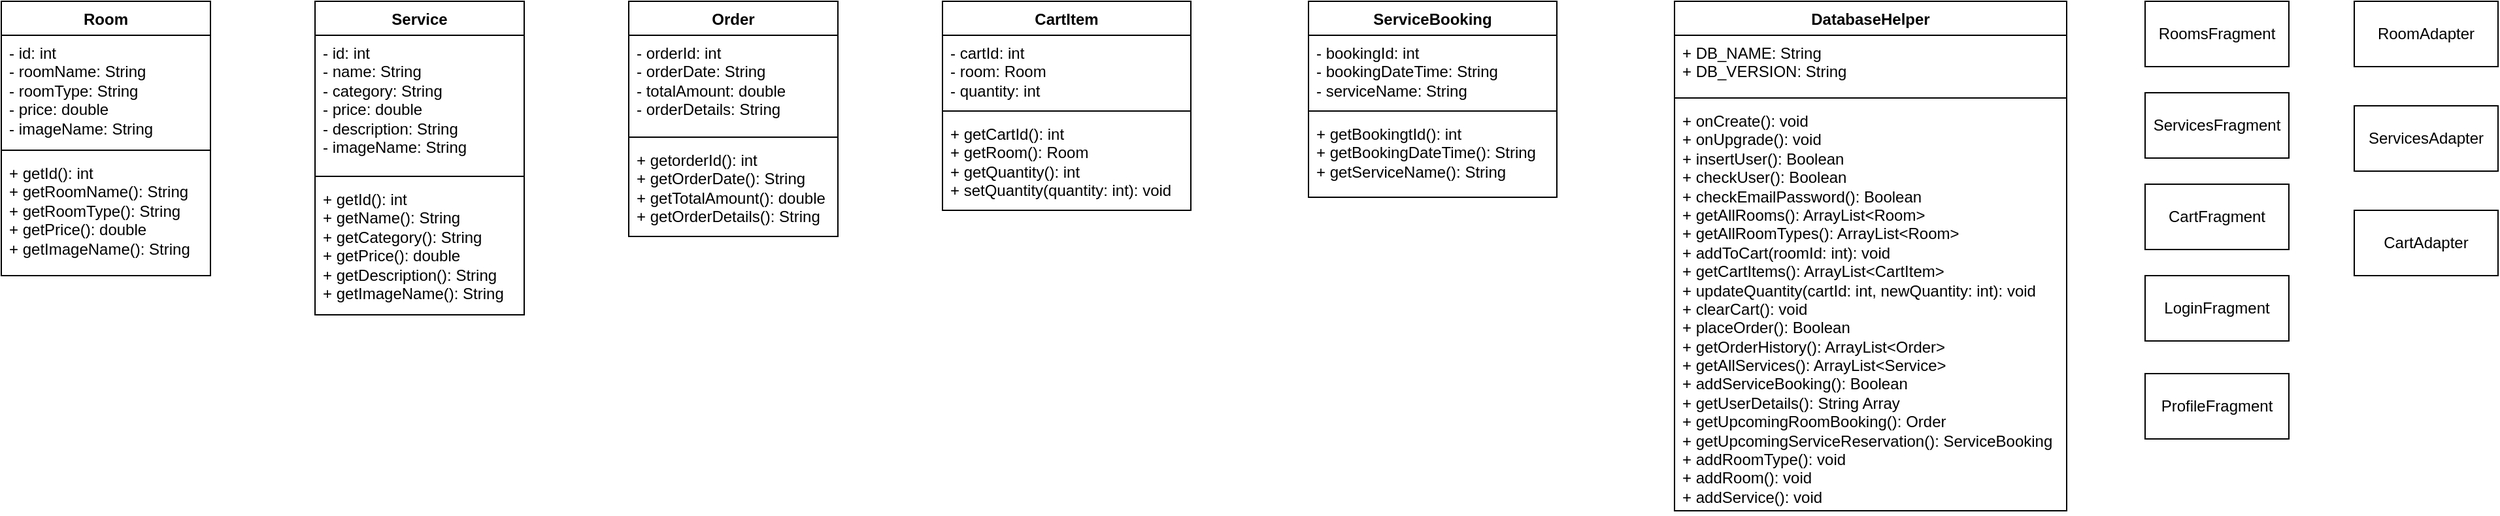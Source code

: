 <mxfile version="28.2.7">
  <diagram name="Page-1" id="-FD-WwoNRSB1jqXmBbmY">
    <mxGraphModel dx="778" dy="476" grid="1" gridSize="10" guides="1" tooltips="1" connect="1" arrows="1" fold="1" page="1" pageScale="1" pageWidth="850" pageHeight="1100" math="0" shadow="0">
      <root>
        <mxCell id="0" />
        <mxCell id="1" parent="0" />
        <mxCell id="3gHYaD6FzkBsOfii6fHW-1" value="Room" style="swimlane;fontStyle=1;align=center;verticalAlign=top;childLayout=stackLayout;horizontal=1;startSize=26;horizontalStack=0;resizeParent=1;resizeParentMax=0;resizeLast=0;collapsible=1;marginBottom=0;whiteSpace=wrap;html=1;" parent="1" vertex="1">
          <mxGeometry x="160" y="240" width="160" height="210" as="geometry">
            <mxRectangle x="141" y="200" width="70" height="30" as="alternateBounds" />
          </mxGeometry>
        </mxCell>
        <mxCell id="3gHYaD6FzkBsOfii6fHW-2" value="- id: int&lt;div&gt;- roomName: String&lt;/div&gt;&lt;div&gt;- roomType: String&lt;/div&gt;&lt;div&gt;- price: double&lt;/div&gt;&lt;div&gt;- imageName: String&lt;/div&gt;" style="text;strokeColor=none;fillColor=none;align=left;verticalAlign=top;spacingLeft=4;spacingRight=4;overflow=hidden;rotatable=0;points=[[0,0.5],[1,0.5]];portConstraint=eastwest;whiteSpace=wrap;html=1;" parent="3gHYaD6FzkBsOfii6fHW-1" vertex="1">
          <mxGeometry y="26" width="160" height="84" as="geometry" />
        </mxCell>
        <mxCell id="3gHYaD6FzkBsOfii6fHW-3" value="" style="line;strokeWidth=1;fillColor=none;align=left;verticalAlign=middle;spacingTop=-1;spacingLeft=3;spacingRight=3;rotatable=0;labelPosition=right;points=[];portConstraint=eastwest;strokeColor=inherit;" parent="3gHYaD6FzkBsOfii6fHW-1" vertex="1">
          <mxGeometry y="110" width="160" height="8" as="geometry" />
        </mxCell>
        <mxCell id="3gHYaD6FzkBsOfii6fHW-4" value="+ getId(): int&lt;div&gt;+ getRoomName(): String&lt;/div&gt;&lt;div&gt;+ getRoomType(): String&lt;/div&gt;&lt;div&gt;+ getPrice(): double&lt;/div&gt;&lt;div&gt;+ getImageName(): String&lt;/div&gt;" style="text;strokeColor=none;fillColor=none;align=left;verticalAlign=top;spacingLeft=4;spacingRight=4;overflow=hidden;rotatable=0;points=[[0,0.5],[1,0.5]];portConstraint=eastwest;whiteSpace=wrap;html=1;" parent="3gHYaD6FzkBsOfii6fHW-1" vertex="1">
          <mxGeometry y="118" width="160" height="92" as="geometry" />
        </mxCell>
        <mxCell id="3gHYaD6FzkBsOfii6fHW-5" value="Service" style="swimlane;fontStyle=1;align=center;verticalAlign=top;childLayout=stackLayout;horizontal=1;startSize=26;horizontalStack=0;resizeParent=1;resizeParentMax=0;resizeLast=0;collapsible=1;marginBottom=0;whiteSpace=wrap;html=1;" parent="1" vertex="1">
          <mxGeometry x="400" y="240" width="160" height="240" as="geometry">
            <mxRectangle x="141" y="200" width="70" height="30" as="alternateBounds" />
          </mxGeometry>
        </mxCell>
        <mxCell id="3gHYaD6FzkBsOfii6fHW-6" value="- id: int&lt;div&gt;- name: String&lt;/div&gt;&lt;div&gt;- category: String&lt;/div&gt;&lt;div&gt;- price: double&lt;/div&gt;&lt;div&gt;- description: String&lt;/div&gt;&lt;div&gt;- imageName: String&lt;/div&gt;" style="text;strokeColor=none;fillColor=none;align=left;verticalAlign=top;spacingLeft=4;spacingRight=4;overflow=hidden;rotatable=0;points=[[0,0.5],[1,0.5]];portConstraint=eastwest;whiteSpace=wrap;html=1;" parent="3gHYaD6FzkBsOfii6fHW-5" vertex="1">
          <mxGeometry y="26" width="160" height="104" as="geometry" />
        </mxCell>
        <mxCell id="3gHYaD6FzkBsOfii6fHW-7" value="" style="line;strokeWidth=1;fillColor=none;align=left;verticalAlign=middle;spacingTop=-1;spacingLeft=3;spacingRight=3;rotatable=0;labelPosition=right;points=[];portConstraint=eastwest;strokeColor=inherit;" parent="3gHYaD6FzkBsOfii6fHW-5" vertex="1">
          <mxGeometry y="130" width="160" height="8" as="geometry" />
        </mxCell>
        <mxCell id="3gHYaD6FzkBsOfii6fHW-8" value="+ getId(): int&lt;div&gt;+ getName(): String&lt;/div&gt;&lt;div&gt;+ getCategory(): String&lt;/div&gt;&lt;div&gt;+ getPrice(): double&lt;/div&gt;&lt;div&gt;+ getDescription(): String&lt;/div&gt;&lt;div&gt;+ getImageName(): String&lt;/div&gt;" style="text;strokeColor=none;fillColor=none;align=left;verticalAlign=top;spacingLeft=4;spacingRight=4;overflow=hidden;rotatable=0;points=[[0,0.5],[1,0.5]];portConstraint=eastwest;whiteSpace=wrap;html=1;" parent="3gHYaD6FzkBsOfii6fHW-5" vertex="1">
          <mxGeometry y="138" width="160" height="102" as="geometry" />
        </mxCell>
        <mxCell id="3gHYaD6FzkBsOfii6fHW-9" value="Order" style="swimlane;fontStyle=1;align=center;verticalAlign=top;childLayout=stackLayout;horizontal=1;startSize=26;horizontalStack=0;resizeParent=1;resizeParentMax=0;resizeLast=0;collapsible=1;marginBottom=0;whiteSpace=wrap;html=1;" parent="1" vertex="1">
          <mxGeometry x="640" y="240" width="160" height="180" as="geometry">
            <mxRectangle x="141" y="200" width="70" height="30" as="alternateBounds" />
          </mxGeometry>
        </mxCell>
        <mxCell id="3gHYaD6FzkBsOfii6fHW-10" value="- orderId: int&lt;div&gt;- orderDate: String&lt;/div&gt;&lt;div&gt;- totalAmount: double&lt;/div&gt;&lt;div&gt;- orderDetails: String&lt;/div&gt;" style="text;strokeColor=none;fillColor=none;align=left;verticalAlign=top;spacingLeft=4;spacingRight=4;overflow=hidden;rotatable=0;points=[[0,0.5],[1,0.5]];portConstraint=eastwest;whiteSpace=wrap;html=1;" parent="3gHYaD6FzkBsOfii6fHW-9" vertex="1">
          <mxGeometry y="26" width="160" height="74" as="geometry" />
        </mxCell>
        <mxCell id="3gHYaD6FzkBsOfii6fHW-11" value="" style="line;strokeWidth=1;fillColor=none;align=left;verticalAlign=middle;spacingTop=-1;spacingLeft=3;spacingRight=3;rotatable=0;labelPosition=right;points=[];portConstraint=eastwest;strokeColor=inherit;" parent="3gHYaD6FzkBsOfii6fHW-9" vertex="1">
          <mxGeometry y="100" width="160" height="8" as="geometry" />
        </mxCell>
        <mxCell id="3gHYaD6FzkBsOfii6fHW-12" value="+ getorderId(): int&lt;div&gt;+ getOrderDate(): String&lt;/div&gt;&lt;div&gt;+ getTotalAmount(): double&lt;/div&gt;&lt;div&gt;+ getOrderDetails(): String&lt;/div&gt;" style="text;strokeColor=none;fillColor=none;align=left;verticalAlign=top;spacingLeft=4;spacingRight=4;overflow=hidden;rotatable=0;points=[[0,0.5],[1,0.5]];portConstraint=eastwest;whiteSpace=wrap;html=1;" parent="3gHYaD6FzkBsOfii6fHW-9" vertex="1">
          <mxGeometry y="108" width="160" height="72" as="geometry" />
        </mxCell>
        <mxCell id="3gHYaD6FzkBsOfii6fHW-14" value="CartItem" style="swimlane;fontStyle=1;align=center;verticalAlign=top;childLayout=stackLayout;horizontal=1;startSize=26;horizontalStack=0;resizeParent=1;resizeParentMax=0;resizeLast=0;collapsible=1;marginBottom=0;whiteSpace=wrap;html=1;" parent="1" vertex="1">
          <mxGeometry x="880" y="240" width="190" height="160" as="geometry">
            <mxRectangle x="141" y="200" width="70" height="30" as="alternateBounds" />
          </mxGeometry>
        </mxCell>
        <mxCell id="3gHYaD6FzkBsOfii6fHW-15" value="- cartId: int&lt;div&gt;- room: Room&lt;/div&gt;&lt;div&gt;- quantity: int&lt;/div&gt;" style="text;strokeColor=none;fillColor=none;align=left;verticalAlign=top;spacingLeft=4;spacingRight=4;overflow=hidden;rotatable=0;points=[[0,0.5],[1,0.5]];portConstraint=eastwest;whiteSpace=wrap;html=1;" parent="3gHYaD6FzkBsOfii6fHW-14" vertex="1">
          <mxGeometry y="26" width="190" height="54" as="geometry" />
        </mxCell>
        <mxCell id="3gHYaD6FzkBsOfii6fHW-16" value="" style="line;strokeWidth=1;fillColor=none;align=left;verticalAlign=middle;spacingTop=-1;spacingLeft=3;spacingRight=3;rotatable=0;labelPosition=right;points=[];portConstraint=eastwest;strokeColor=inherit;" parent="3gHYaD6FzkBsOfii6fHW-14" vertex="1">
          <mxGeometry y="80" width="190" height="8" as="geometry" />
        </mxCell>
        <mxCell id="3gHYaD6FzkBsOfii6fHW-17" value="+ getCartId(): int&lt;div&gt;+ getRoom(): Room&lt;/div&gt;&lt;div&gt;+ getQuantity(): int&lt;/div&gt;&lt;div&gt;+ setQuantity(quantity: int): void&lt;/div&gt;" style="text;strokeColor=none;fillColor=none;align=left;verticalAlign=top;spacingLeft=4;spacingRight=4;overflow=hidden;rotatable=0;points=[[0,0.5],[1,0.5]];portConstraint=eastwest;whiteSpace=wrap;html=1;" parent="3gHYaD6FzkBsOfii6fHW-14" vertex="1">
          <mxGeometry y="88" width="190" height="72" as="geometry" />
        </mxCell>
        <mxCell id="3gHYaD6FzkBsOfii6fHW-18" value="ServiceBooking" style="swimlane;fontStyle=1;align=center;verticalAlign=top;childLayout=stackLayout;horizontal=1;startSize=26;horizontalStack=0;resizeParent=1;resizeParentMax=0;resizeLast=0;collapsible=1;marginBottom=0;whiteSpace=wrap;html=1;" parent="1" vertex="1">
          <mxGeometry x="1160" y="240" width="190" height="150" as="geometry">
            <mxRectangle x="141" y="200" width="70" height="30" as="alternateBounds" />
          </mxGeometry>
        </mxCell>
        <mxCell id="3gHYaD6FzkBsOfii6fHW-19" value="- bookingId: int&lt;div&gt;- bookingDateTime: String&lt;/div&gt;&lt;div&gt;- serviceName: String&lt;/div&gt;" style="text;strokeColor=none;fillColor=none;align=left;verticalAlign=top;spacingLeft=4;spacingRight=4;overflow=hidden;rotatable=0;points=[[0,0.5],[1,0.5]];portConstraint=eastwest;whiteSpace=wrap;html=1;" parent="3gHYaD6FzkBsOfii6fHW-18" vertex="1">
          <mxGeometry y="26" width="190" height="54" as="geometry" />
        </mxCell>
        <mxCell id="3gHYaD6FzkBsOfii6fHW-20" value="" style="line;strokeWidth=1;fillColor=none;align=left;verticalAlign=middle;spacingTop=-1;spacingLeft=3;spacingRight=3;rotatable=0;labelPosition=right;points=[];portConstraint=eastwest;strokeColor=inherit;" parent="3gHYaD6FzkBsOfii6fHW-18" vertex="1">
          <mxGeometry y="80" width="190" height="8" as="geometry" />
        </mxCell>
        <mxCell id="3gHYaD6FzkBsOfii6fHW-21" value="+ getBookingtId(): int&lt;div&gt;+ getBookingDateTime(): String&lt;/div&gt;&lt;div&gt;+ getServiceName(): String&lt;/div&gt;" style="text;strokeColor=none;fillColor=none;align=left;verticalAlign=top;spacingLeft=4;spacingRight=4;overflow=hidden;rotatable=0;points=[[0,0.5],[1,0.5]];portConstraint=eastwest;whiteSpace=wrap;html=1;" parent="3gHYaD6FzkBsOfii6fHW-18" vertex="1">
          <mxGeometry y="88" width="190" height="62" as="geometry" />
        </mxCell>
        <mxCell id="3gHYaD6FzkBsOfii6fHW-22" value="DatabaseHelper" style="swimlane;fontStyle=1;align=center;verticalAlign=top;childLayout=stackLayout;horizontal=1;startSize=26;horizontalStack=0;resizeParent=1;resizeParentMax=0;resizeLast=0;collapsible=1;marginBottom=0;whiteSpace=wrap;html=1;" parent="1" vertex="1">
          <mxGeometry x="1440" y="240" width="300" height="390" as="geometry" />
        </mxCell>
        <mxCell id="3gHYaD6FzkBsOfii6fHW-23" value="+ DB_NAME: String&lt;div&gt;+ DB_VERSION: String&lt;/div&gt;" style="text;strokeColor=none;fillColor=none;align=left;verticalAlign=top;spacingLeft=4;spacingRight=4;overflow=hidden;rotatable=0;points=[[0,0.5],[1,0.5]];portConstraint=eastwest;whiteSpace=wrap;html=1;" parent="3gHYaD6FzkBsOfii6fHW-22" vertex="1">
          <mxGeometry y="26" width="300" height="44" as="geometry" />
        </mxCell>
        <mxCell id="3gHYaD6FzkBsOfii6fHW-24" value="" style="line;strokeWidth=1;fillColor=none;align=left;verticalAlign=middle;spacingTop=-1;spacingLeft=3;spacingRight=3;rotatable=0;labelPosition=right;points=[];portConstraint=eastwest;strokeColor=inherit;" parent="3gHYaD6FzkBsOfii6fHW-22" vertex="1">
          <mxGeometry y="70" width="300" height="8" as="geometry" />
        </mxCell>
        <mxCell id="3gHYaD6FzkBsOfii6fHW-25" value="+ onCreate(): void&lt;div&gt;+ onUpgrade(): void&lt;/div&gt;&lt;div&gt;+ insertUser(): Boolean&lt;/div&gt;&lt;div&gt;+ checkUser(): Boolean&lt;/div&gt;&lt;div&gt;+ checkEmailPassword(): Boolean&lt;/div&gt;&lt;div&gt;+ getAllRooms(): ArrayList&amp;lt;Room&amp;gt;&lt;/div&gt;&lt;div&gt;+ getAllRoomTypes(): ArrayList&amp;lt;Room&amp;gt;&lt;/div&gt;&lt;div&gt;+ addToCart(roomId: int): void&lt;/div&gt;&lt;div&gt;+ getCartItems(): ArrayList&amp;lt;CartItem&amp;gt;&lt;/div&gt;&lt;div&gt;+ updateQuantity(cartId: int, newQuantity: int): void&lt;/div&gt;&lt;div&gt;+ clearCart(): void&lt;/div&gt;&lt;div&gt;+ placeOrder(): Boolean&lt;/div&gt;&lt;div&gt;+ getOrderHistory(): ArrayList&amp;lt;Order&amp;gt;&lt;/div&gt;&lt;div&gt;+ getAllServices(): ArrayList&amp;lt;Service&amp;gt;&lt;/div&gt;&lt;div&gt;+ addServiceBooking(): Boolean&lt;/div&gt;&lt;div&gt;+ getUserDetails(): String Array&lt;/div&gt;&lt;div&gt;+ getUpcomingRoomBooking(): Order&lt;/div&gt;&lt;div&gt;+ getUpcomingServiceReservation(): ServiceBooking&lt;/div&gt;&lt;div&gt;+ addRoomType(): void&lt;/div&gt;&lt;div&gt;+ addRoom(): void&lt;/div&gt;&lt;div&gt;+ addService(): void&lt;/div&gt;" style="text;strokeColor=none;fillColor=none;align=left;verticalAlign=top;spacingLeft=4;spacingRight=4;overflow=hidden;rotatable=0;points=[[0,0.5],[1,0.5]];portConstraint=eastwest;whiteSpace=wrap;html=1;" parent="3gHYaD6FzkBsOfii6fHW-22" vertex="1">
          <mxGeometry y="78" width="300" height="312" as="geometry" />
        </mxCell>
        <mxCell id="3gHYaD6FzkBsOfii6fHW-26" value="RoomsFragment" style="html=1;whiteSpace=wrap;" parent="1" vertex="1">
          <mxGeometry x="1800" y="240" width="110" height="50" as="geometry" />
        </mxCell>
        <mxCell id="3gHYaD6FzkBsOfii6fHW-27" value="ServicesFragment" style="html=1;whiteSpace=wrap;" parent="1" vertex="1">
          <mxGeometry x="1800" y="310" width="110" height="50" as="geometry" />
        </mxCell>
        <mxCell id="3gHYaD6FzkBsOfii6fHW-28" value="CartFragment" style="html=1;whiteSpace=wrap;" parent="1" vertex="1">
          <mxGeometry x="1800" y="380" width="110" height="50" as="geometry" />
        </mxCell>
        <mxCell id="3gHYaD6FzkBsOfii6fHW-29" value="LoginFragment" style="html=1;whiteSpace=wrap;" parent="1" vertex="1">
          <mxGeometry x="1800" y="450" width="110" height="50" as="geometry" />
        </mxCell>
        <mxCell id="3gHYaD6FzkBsOfii6fHW-30" value="ProfileFragment" style="html=1;whiteSpace=wrap;" parent="1" vertex="1">
          <mxGeometry x="1800" y="525" width="110" height="50" as="geometry" />
        </mxCell>
        <mxCell id="3gHYaD6FzkBsOfii6fHW-33" value="RoomAdapter" style="html=1;whiteSpace=wrap;" parent="1" vertex="1">
          <mxGeometry x="1960" y="240" width="110" height="50" as="geometry" />
        </mxCell>
        <mxCell id="3gHYaD6FzkBsOfii6fHW-34" value="ServicesAdapter" style="html=1;whiteSpace=wrap;" parent="1" vertex="1">
          <mxGeometry x="1960" y="320" width="110" height="50" as="geometry" />
        </mxCell>
        <mxCell id="3gHYaD6FzkBsOfii6fHW-35" value="CartAdapter" style="html=1;whiteSpace=wrap;" parent="1" vertex="1">
          <mxGeometry x="1960" y="400" width="110" height="50" as="geometry" />
        </mxCell>
      </root>
    </mxGraphModel>
  </diagram>
</mxfile>
